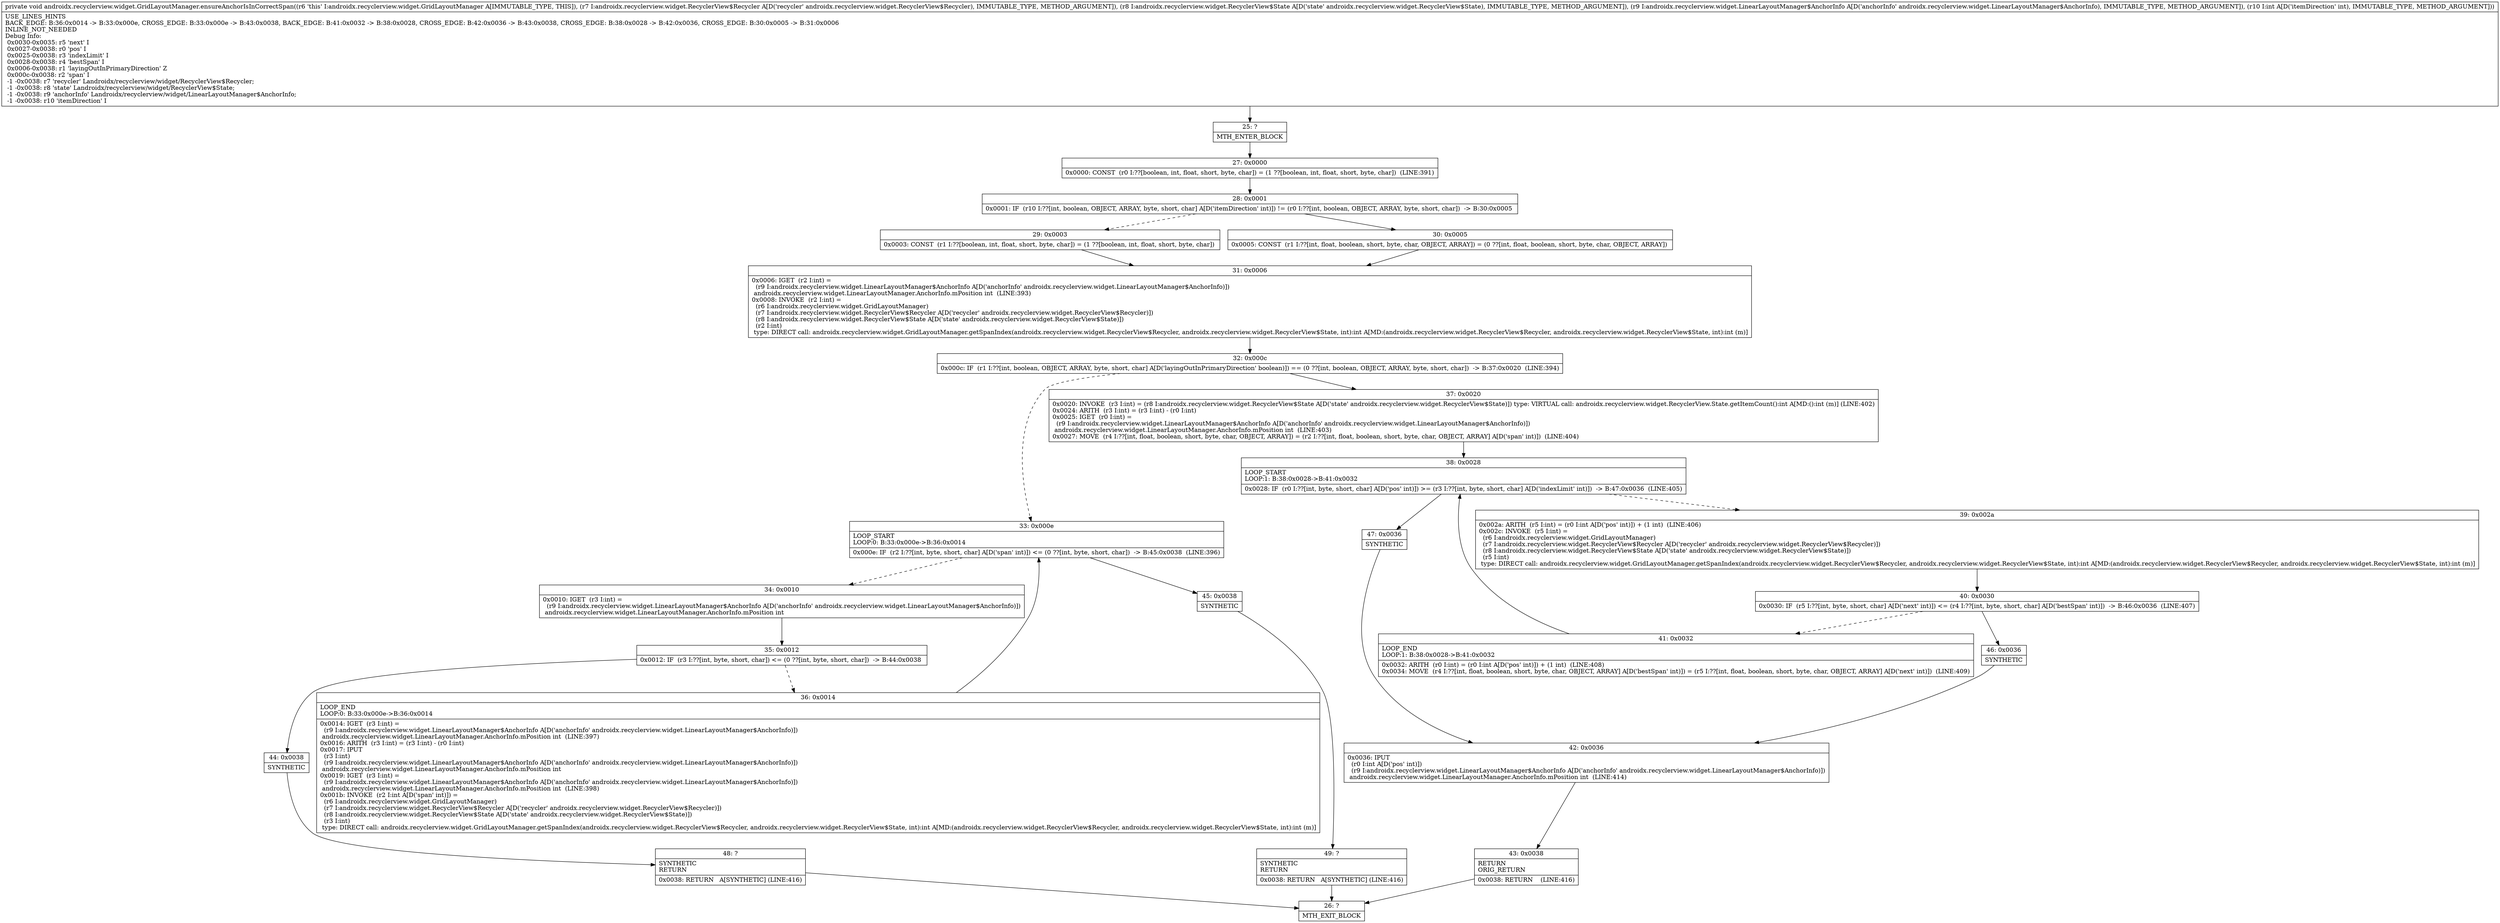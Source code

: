 digraph "CFG forandroidx.recyclerview.widget.GridLayoutManager.ensureAnchorIsInCorrectSpan(Landroidx\/recyclerview\/widget\/RecyclerView$Recycler;Landroidx\/recyclerview\/widget\/RecyclerView$State;Landroidx\/recyclerview\/widget\/LinearLayoutManager$AnchorInfo;I)V" {
Node_25 [shape=record,label="{25\:\ ?|MTH_ENTER_BLOCK\l}"];
Node_27 [shape=record,label="{27\:\ 0x0000|0x0000: CONST  (r0 I:??[boolean, int, float, short, byte, char]) = (1 ??[boolean, int, float, short, byte, char])  (LINE:391)\l}"];
Node_28 [shape=record,label="{28\:\ 0x0001|0x0001: IF  (r10 I:??[int, boolean, OBJECT, ARRAY, byte, short, char] A[D('itemDirection' int)]) != (r0 I:??[int, boolean, OBJECT, ARRAY, byte, short, char])  \-\> B:30:0x0005 \l}"];
Node_29 [shape=record,label="{29\:\ 0x0003|0x0003: CONST  (r1 I:??[boolean, int, float, short, byte, char]) = (1 ??[boolean, int, float, short, byte, char]) \l}"];
Node_31 [shape=record,label="{31\:\ 0x0006|0x0006: IGET  (r2 I:int) = \l  (r9 I:androidx.recyclerview.widget.LinearLayoutManager$AnchorInfo A[D('anchorInfo' androidx.recyclerview.widget.LinearLayoutManager$AnchorInfo)])\l androidx.recyclerview.widget.LinearLayoutManager.AnchorInfo.mPosition int  (LINE:393)\l0x0008: INVOKE  (r2 I:int) = \l  (r6 I:androidx.recyclerview.widget.GridLayoutManager)\l  (r7 I:androidx.recyclerview.widget.RecyclerView$Recycler A[D('recycler' androidx.recyclerview.widget.RecyclerView$Recycler)])\l  (r8 I:androidx.recyclerview.widget.RecyclerView$State A[D('state' androidx.recyclerview.widget.RecyclerView$State)])\l  (r2 I:int)\l type: DIRECT call: androidx.recyclerview.widget.GridLayoutManager.getSpanIndex(androidx.recyclerview.widget.RecyclerView$Recycler, androidx.recyclerview.widget.RecyclerView$State, int):int A[MD:(androidx.recyclerview.widget.RecyclerView$Recycler, androidx.recyclerview.widget.RecyclerView$State, int):int (m)]\l}"];
Node_32 [shape=record,label="{32\:\ 0x000c|0x000c: IF  (r1 I:??[int, boolean, OBJECT, ARRAY, byte, short, char] A[D('layingOutInPrimaryDirection' boolean)]) == (0 ??[int, boolean, OBJECT, ARRAY, byte, short, char])  \-\> B:37:0x0020  (LINE:394)\l}"];
Node_33 [shape=record,label="{33\:\ 0x000e|LOOP_START\lLOOP:0: B:33:0x000e\-\>B:36:0x0014\l|0x000e: IF  (r2 I:??[int, byte, short, char] A[D('span' int)]) \<= (0 ??[int, byte, short, char])  \-\> B:45:0x0038  (LINE:396)\l}"];
Node_34 [shape=record,label="{34\:\ 0x0010|0x0010: IGET  (r3 I:int) = \l  (r9 I:androidx.recyclerview.widget.LinearLayoutManager$AnchorInfo A[D('anchorInfo' androidx.recyclerview.widget.LinearLayoutManager$AnchorInfo)])\l androidx.recyclerview.widget.LinearLayoutManager.AnchorInfo.mPosition int \l}"];
Node_35 [shape=record,label="{35\:\ 0x0012|0x0012: IF  (r3 I:??[int, byte, short, char]) \<= (0 ??[int, byte, short, char])  \-\> B:44:0x0038 \l}"];
Node_36 [shape=record,label="{36\:\ 0x0014|LOOP_END\lLOOP:0: B:33:0x000e\-\>B:36:0x0014\l|0x0014: IGET  (r3 I:int) = \l  (r9 I:androidx.recyclerview.widget.LinearLayoutManager$AnchorInfo A[D('anchorInfo' androidx.recyclerview.widget.LinearLayoutManager$AnchorInfo)])\l androidx.recyclerview.widget.LinearLayoutManager.AnchorInfo.mPosition int  (LINE:397)\l0x0016: ARITH  (r3 I:int) = (r3 I:int) \- (r0 I:int) \l0x0017: IPUT  \l  (r3 I:int)\l  (r9 I:androidx.recyclerview.widget.LinearLayoutManager$AnchorInfo A[D('anchorInfo' androidx.recyclerview.widget.LinearLayoutManager$AnchorInfo)])\l androidx.recyclerview.widget.LinearLayoutManager.AnchorInfo.mPosition int \l0x0019: IGET  (r3 I:int) = \l  (r9 I:androidx.recyclerview.widget.LinearLayoutManager$AnchorInfo A[D('anchorInfo' androidx.recyclerview.widget.LinearLayoutManager$AnchorInfo)])\l androidx.recyclerview.widget.LinearLayoutManager.AnchorInfo.mPosition int  (LINE:398)\l0x001b: INVOKE  (r2 I:int A[D('span' int)]) = \l  (r6 I:androidx.recyclerview.widget.GridLayoutManager)\l  (r7 I:androidx.recyclerview.widget.RecyclerView$Recycler A[D('recycler' androidx.recyclerview.widget.RecyclerView$Recycler)])\l  (r8 I:androidx.recyclerview.widget.RecyclerView$State A[D('state' androidx.recyclerview.widget.RecyclerView$State)])\l  (r3 I:int)\l type: DIRECT call: androidx.recyclerview.widget.GridLayoutManager.getSpanIndex(androidx.recyclerview.widget.RecyclerView$Recycler, androidx.recyclerview.widget.RecyclerView$State, int):int A[MD:(androidx.recyclerview.widget.RecyclerView$Recycler, androidx.recyclerview.widget.RecyclerView$State, int):int (m)]\l}"];
Node_44 [shape=record,label="{44\:\ 0x0038|SYNTHETIC\l}"];
Node_48 [shape=record,label="{48\:\ ?|SYNTHETIC\lRETURN\l|0x0038: RETURN   A[SYNTHETIC] (LINE:416)\l}"];
Node_26 [shape=record,label="{26\:\ ?|MTH_EXIT_BLOCK\l}"];
Node_45 [shape=record,label="{45\:\ 0x0038|SYNTHETIC\l}"];
Node_49 [shape=record,label="{49\:\ ?|SYNTHETIC\lRETURN\l|0x0038: RETURN   A[SYNTHETIC] (LINE:416)\l}"];
Node_37 [shape=record,label="{37\:\ 0x0020|0x0020: INVOKE  (r3 I:int) = (r8 I:androidx.recyclerview.widget.RecyclerView$State A[D('state' androidx.recyclerview.widget.RecyclerView$State)]) type: VIRTUAL call: androidx.recyclerview.widget.RecyclerView.State.getItemCount():int A[MD:():int (m)] (LINE:402)\l0x0024: ARITH  (r3 I:int) = (r3 I:int) \- (r0 I:int) \l0x0025: IGET  (r0 I:int) = \l  (r9 I:androidx.recyclerview.widget.LinearLayoutManager$AnchorInfo A[D('anchorInfo' androidx.recyclerview.widget.LinearLayoutManager$AnchorInfo)])\l androidx.recyclerview.widget.LinearLayoutManager.AnchorInfo.mPosition int  (LINE:403)\l0x0027: MOVE  (r4 I:??[int, float, boolean, short, byte, char, OBJECT, ARRAY]) = (r2 I:??[int, float, boolean, short, byte, char, OBJECT, ARRAY] A[D('span' int)])  (LINE:404)\l}"];
Node_38 [shape=record,label="{38\:\ 0x0028|LOOP_START\lLOOP:1: B:38:0x0028\-\>B:41:0x0032\l|0x0028: IF  (r0 I:??[int, byte, short, char] A[D('pos' int)]) \>= (r3 I:??[int, byte, short, char] A[D('indexLimit' int)])  \-\> B:47:0x0036  (LINE:405)\l}"];
Node_39 [shape=record,label="{39\:\ 0x002a|0x002a: ARITH  (r5 I:int) = (r0 I:int A[D('pos' int)]) + (1 int)  (LINE:406)\l0x002c: INVOKE  (r5 I:int) = \l  (r6 I:androidx.recyclerview.widget.GridLayoutManager)\l  (r7 I:androidx.recyclerview.widget.RecyclerView$Recycler A[D('recycler' androidx.recyclerview.widget.RecyclerView$Recycler)])\l  (r8 I:androidx.recyclerview.widget.RecyclerView$State A[D('state' androidx.recyclerview.widget.RecyclerView$State)])\l  (r5 I:int)\l type: DIRECT call: androidx.recyclerview.widget.GridLayoutManager.getSpanIndex(androidx.recyclerview.widget.RecyclerView$Recycler, androidx.recyclerview.widget.RecyclerView$State, int):int A[MD:(androidx.recyclerview.widget.RecyclerView$Recycler, androidx.recyclerview.widget.RecyclerView$State, int):int (m)]\l}"];
Node_40 [shape=record,label="{40\:\ 0x0030|0x0030: IF  (r5 I:??[int, byte, short, char] A[D('next' int)]) \<= (r4 I:??[int, byte, short, char] A[D('bestSpan' int)])  \-\> B:46:0x0036  (LINE:407)\l}"];
Node_41 [shape=record,label="{41\:\ 0x0032|LOOP_END\lLOOP:1: B:38:0x0028\-\>B:41:0x0032\l|0x0032: ARITH  (r0 I:int) = (r0 I:int A[D('pos' int)]) + (1 int)  (LINE:408)\l0x0034: MOVE  (r4 I:??[int, float, boolean, short, byte, char, OBJECT, ARRAY] A[D('bestSpan' int)]) = (r5 I:??[int, float, boolean, short, byte, char, OBJECT, ARRAY] A[D('next' int)])  (LINE:409)\l}"];
Node_46 [shape=record,label="{46\:\ 0x0036|SYNTHETIC\l}"];
Node_42 [shape=record,label="{42\:\ 0x0036|0x0036: IPUT  \l  (r0 I:int A[D('pos' int)])\l  (r9 I:androidx.recyclerview.widget.LinearLayoutManager$AnchorInfo A[D('anchorInfo' androidx.recyclerview.widget.LinearLayoutManager$AnchorInfo)])\l androidx.recyclerview.widget.LinearLayoutManager.AnchorInfo.mPosition int  (LINE:414)\l}"];
Node_43 [shape=record,label="{43\:\ 0x0038|RETURN\lORIG_RETURN\l|0x0038: RETURN    (LINE:416)\l}"];
Node_47 [shape=record,label="{47\:\ 0x0036|SYNTHETIC\l}"];
Node_30 [shape=record,label="{30\:\ 0x0005|0x0005: CONST  (r1 I:??[int, float, boolean, short, byte, char, OBJECT, ARRAY]) = (0 ??[int, float, boolean, short, byte, char, OBJECT, ARRAY]) \l}"];
MethodNode[shape=record,label="{private void androidx.recyclerview.widget.GridLayoutManager.ensureAnchorIsInCorrectSpan((r6 'this' I:androidx.recyclerview.widget.GridLayoutManager A[IMMUTABLE_TYPE, THIS]), (r7 I:androidx.recyclerview.widget.RecyclerView$Recycler A[D('recycler' androidx.recyclerview.widget.RecyclerView$Recycler), IMMUTABLE_TYPE, METHOD_ARGUMENT]), (r8 I:androidx.recyclerview.widget.RecyclerView$State A[D('state' androidx.recyclerview.widget.RecyclerView$State), IMMUTABLE_TYPE, METHOD_ARGUMENT]), (r9 I:androidx.recyclerview.widget.LinearLayoutManager$AnchorInfo A[D('anchorInfo' androidx.recyclerview.widget.LinearLayoutManager$AnchorInfo), IMMUTABLE_TYPE, METHOD_ARGUMENT]), (r10 I:int A[D('itemDirection' int), IMMUTABLE_TYPE, METHOD_ARGUMENT]))  | USE_LINES_HINTS\lBACK_EDGE: B:36:0x0014 \-\> B:33:0x000e, CROSS_EDGE: B:33:0x000e \-\> B:43:0x0038, BACK_EDGE: B:41:0x0032 \-\> B:38:0x0028, CROSS_EDGE: B:42:0x0036 \-\> B:43:0x0038, CROSS_EDGE: B:38:0x0028 \-\> B:42:0x0036, CROSS_EDGE: B:30:0x0005 \-\> B:31:0x0006\lINLINE_NOT_NEEDED\lDebug Info:\l  0x0030\-0x0035: r5 'next' I\l  0x0027\-0x0038: r0 'pos' I\l  0x0025\-0x0038: r3 'indexLimit' I\l  0x0028\-0x0038: r4 'bestSpan' I\l  0x0006\-0x0038: r1 'layingOutInPrimaryDirection' Z\l  0x000c\-0x0038: r2 'span' I\l  \-1 \-0x0038: r7 'recycler' Landroidx\/recyclerview\/widget\/RecyclerView$Recycler;\l  \-1 \-0x0038: r8 'state' Landroidx\/recyclerview\/widget\/RecyclerView$State;\l  \-1 \-0x0038: r9 'anchorInfo' Landroidx\/recyclerview\/widget\/LinearLayoutManager$AnchorInfo;\l  \-1 \-0x0038: r10 'itemDirection' I\l}"];
MethodNode -> Node_25;Node_25 -> Node_27;
Node_27 -> Node_28;
Node_28 -> Node_29[style=dashed];
Node_28 -> Node_30;
Node_29 -> Node_31;
Node_31 -> Node_32;
Node_32 -> Node_33[style=dashed];
Node_32 -> Node_37;
Node_33 -> Node_34[style=dashed];
Node_33 -> Node_45;
Node_34 -> Node_35;
Node_35 -> Node_36[style=dashed];
Node_35 -> Node_44;
Node_36 -> Node_33;
Node_44 -> Node_48;
Node_48 -> Node_26;
Node_45 -> Node_49;
Node_49 -> Node_26;
Node_37 -> Node_38;
Node_38 -> Node_39[style=dashed];
Node_38 -> Node_47;
Node_39 -> Node_40;
Node_40 -> Node_41[style=dashed];
Node_40 -> Node_46;
Node_41 -> Node_38;
Node_46 -> Node_42;
Node_42 -> Node_43;
Node_43 -> Node_26;
Node_47 -> Node_42;
Node_30 -> Node_31;
}

